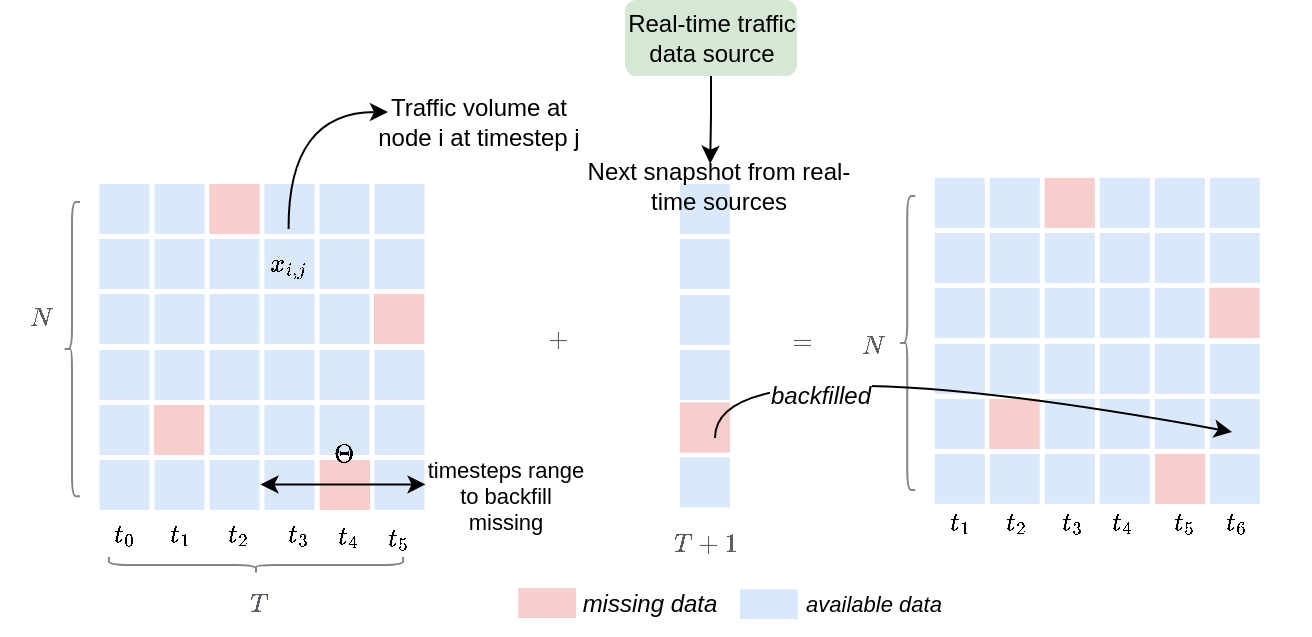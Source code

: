 <mxfile version="26.0.5">
  <diagram name="Page-1" id="YhezpF31wJ6bJmdl2Y2Z">
    <mxGraphModel dx="1425" dy="790" grid="1" gridSize="10" guides="1" tooltips="1" connect="1" arrows="1" fold="1" page="1" pageScale="1" pageWidth="850" pageHeight="1100" math="1" shadow="0">
      <root>
        <mxCell id="0" />
        <mxCell id="1" parent="0" />
        <mxCell id="zriHwzO1Br6Wtj0x9han-155" value="&lt;div&gt;&lt;font style=&quot;font-size: 12px;&quot;&gt;Traffic volume at &lt;/font&gt;&lt;/div&gt;&lt;font style=&quot;font-size: 12px;&quot;&gt;node i at timestep j&lt;/font&gt;" style="text;html=1;align=center;verticalAlign=middle;whiteSpace=wrap;rounded=0;fontSize=11;" parent="1" vertex="1">
          <mxGeometry x="170" y="60" width="147" height="30" as="geometry" />
        </mxCell>
        <mxCell id="zriHwzO1Br6Wtj0x9han-156" value="" style="html=1;verticalLabelPosition=bottom;labelBackgroundColor=#ffffff;verticalAlign=top;shadow=0;dashed=0;strokeWidth=1;shape=mxgraph.ios7ui.iconGrid;fillColor=#dae8fc;gridSize=3,3;strokeColor=#6c8ebf;fontSize=11;" parent="1" vertex="1">
          <mxGeometry x="53.75" y="106" width="80" height="80" as="geometry" />
        </mxCell>
        <mxCell id="zriHwzO1Br6Wtj0x9han-157" value="" style="html=1;verticalLabelPosition=bottom;labelBackgroundColor=#ffffff;verticalAlign=top;shadow=0;dashed=0;strokeWidth=1;shape=mxgraph.ios7ui.iconGrid;fillColor=#dae8fc;gridSize=3,3;strokeColor=#6c8ebf;fontSize=11;" parent="1" vertex="1">
          <mxGeometry x="136.25" y="106" width="80" height="80" as="geometry" />
        </mxCell>
        <mxCell id="zriHwzO1Br6Wtj0x9han-158" value="" style="curved=1;endArrow=classic;html=1;rounded=0;fontSize=11;" parent="1" edge="1" source="zriHwzO1Br6Wtj0x9han-161">
          <mxGeometry width="50" height="50" relative="1" as="geometry">
            <mxPoint x="148" y="120" as="sourcePoint" />
            <mxPoint x="198" y="70" as="targetPoint" />
            <Array as="points">
              <mxPoint x="148" y="70" />
            </Array>
          </mxGeometry>
        </mxCell>
        <mxCell id="zriHwzO1Br6Wtj0x9han-159" value="" style="html=1;verticalLabelPosition=bottom;labelBackgroundColor=#ffffff;verticalAlign=top;shadow=0;dashed=0;strokeWidth=1;shape=mxgraph.ios7ui.iconGrid;fillColor=#dae8fc;gridSize=3,3;strokeColor=#6c8ebf;fontSize=11;" parent="1" vertex="1">
          <mxGeometry x="53.75" y="189" width="80" height="80" as="geometry" />
        </mxCell>
        <mxCell id="zriHwzO1Br6Wtj0x9han-160" value="" style="html=1;verticalLabelPosition=bottom;labelBackgroundColor=#ffffff;verticalAlign=top;shadow=0;dashed=0;strokeWidth=1;shape=mxgraph.ios7ui.iconGrid;fillColor=#dae8fc;gridSize=3,3;strokeColor=#6c8ebf;fontSize=11;" parent="1" vertex="1">
          <mxGeometry x="136.25" y="189" width="80" height="80" as="geometry" />
        </mxCell>
        <mxCell id="zriHwzO1Br6Wtj0x9han-161" value="&lt;div&gt;$$x_{i,j}$$&lt;/div&gt;" style="text;html=1;align=center;verticalAlign=middle;whiteSpace=wrap;rounded=0;fillColor=none;fontSize=11;" parent="1" vertex="1">
          <mxGeometry x="124" y="128.5" width="48.75" height="35" as="geometry" />
        </mxCell>
        <mxCell id="zriHwzO1Br6Wtj0x9han-162" value="" style="whiteSpace=wrap;html=1;aspect=fixed;fillColor=#f8cecc;strokeColor=none;fontSize=11;" parent="1" vertex="1">
          <mxGeometry x="191" y="161" width="25" height="25" as="geometry" />
        </mxCell>
        <mxCell id="zriHwzO1Br6Wtj0x9han-163" value="" style="whiteSpace=wrap;html=1;aspect=fixed;fillColor=#f8cecc;strokeColor=none;fontSize=11;" parent="1" vertex="1">
          <mxGeometry x="81" y="216.5" width="25" height="25" as="geometry" />
        </mxCell>
        <mxCell id="zriHwzO1Br6Wtj0x9han-164" value="" style="whiteSpace=wrap;html=1;aspect=fixed;fillColor=#f8cecc;strokeColor=none;fontSize=11;" parent="1" vertex="1">
          <mxGeometry x="108.75" y="106" width="25" height="25" as="geometry" />
        </mxCell>
        <mxCell id="zriHwzO1Br6Wtj0x9han-165" value="" style="whiteSpace=wrap;html=1;aspect=fixed;fillColor=#f8cecc;strokeColor=none;fontSize=11;" parent="1" vertex="1">
          <mxGeometry x="164" y="244" width="25" height="25" as="geometry" />
        </mxCell>
        <mxCell id="zriHwzO1Br6Wtj0x9han-166" value="" style="endArrow=classic;startArrow=classic;html=1;rounded=0;jumpSize=3;fontSize=11;" parent="1" edge="1">
          <mxGeometry width="50" height="50" relative="1" as="geometry">
            <mxPoint x="134.25" y="256.21" as="sourcePoint" />
            <mxPoint x="216.75" y="256.21" as="targetPoint" />
          </mxGeometry>
        </mxCell>
        <mxCell id="zriHwzO1Br6Wtj0x9han-167" value="&lt;div&gt;$$\Theta$$&lt;/div&gt;" style="text;html=1;align=center;verticalAlign=middle;whiteSpace=wrap;rounded=0;fontSize=11;" parent="1" vertex="1">
          <mxGeometry x="141.5" y="226" width="68" height="30" as="geometry" />
        </mxCell>
        <mxCell id="zriHwzO1Br6Wtj0x9han-168" value="" style="whiteSpace=wrap;html=1;aspect=fixed;fillColor=#dae8fc;strokeColor=none;fontSize=11;" parent="1" vertex="1">
          <mxGeometry x="344" y="106" width="25" height="25" as="geometry" />
        </mxCell>
        <mxCell id="zriHwzO1Br6Wtj0x9han-169" value="" style="whiteSpace=wrap;html=1;aspect=fixed;fillColor=#dae8fc;strokeColor=none;fontSize=11;" parent="1" vertex="1">
          <mxGeometry x="344" y="133.5" width="25" height="25" as="geometry" />
        </mxCell>
        <mxCell id="zriHwzO1Br6Wtj0x9han-170" value="" style="whiteSpace=wrap;html=1;aspect=fixed;fillColor=#dae8fc;strokeColor=none;fontSize=11;" parent="1" vertex="1">
          <mxGeometry x="344" y="161.5" width="25" height="25" as="geometry" />
        </mxCell>
        <mxCell id="zriHwzO1Br6Wtj0x9han-171" value="" style="whiteSpace=wrap;html=1;aspect=fixed;fillColor=#dae8fc;strokeColor=none;fontSize=11;" parent="1" vertex="1">
          <mxGeometry x="344" y="189" width="25" height="25" as="geometry" />
        </mxCell>
        <mxCell id="zriHwzO1Br6Wtj0x9han-172" value="" style="whiteSpace=wrap;html=1;aspect=fixed;fillColor=#f8cecc;strokeColor=none;fontSize=11;" parent="1" vertex="1">
          <mxGeometry x="344" y="215.25" width="25" height="25" as="geometry" />
        </mxCell>
        <mxCell id="zriHwzO1Br6Wtj0x9han-173" value="" style="whiteSpace=wrap;html=1;aspect=fixed;fillColor=#dae8fc;strokeColor=none;fontSize=11;" parent="1" vertex="1">
          <mxGeometry x="344" y="242.75" width="25" height="25" as="geometry" />
        </mxCell>
        <mxCell id="zriHwzO1Br6Wtj0x9han-174" value="&lt;font color=&quot;#5e5e5e&quot;&gt;$$T+1$$&lt;/font&gt;" style="text;html=1;align=center;verticalAlign=middle;whiteSpace=wrap;rounded=0;rotation=0;fontSize=11;" parent="1" vertex="1">
          <mxGeometry x="335.5" y="244" width="42" height="83.05" as="geometry" />
        </mxCell>
        <mxCell id="zriHwzO1Br6Wtj0x9han-175" value="&lt;font style=&quot;font-size: 12px;&quot;&gt;Next snapshot from real-time sources&lt;br&gt;&lt;/font&gt;" style="text;html=1;align=center;verticalAlign=middle;whiteSpace=wrap;rounded=0;fontSize=11;" parent="1" vertex="1">
          <mxGeometry x="290" y="92" width="147" height="30" as="geometry" />
        </mxCell>
        <mxCell id="zriHwzO1Br6Wtj0x9han-176" value="&lt;font color=&quot;#5e5e5e&quot;&gt;$$+$$&lt;/font&gt;" style="text;html=1;align=center;verticalAlign=middle;whiteSpace=wrap;rounded=0;rotation=0;fontSize=11;" parent="1" vertex="1">
          <mxGeometry x="262" y="142.95" width="42" height="83.05" as="geometry" />
        </mxCell>
        <mxCell id="zriHwzO1Br6Wtj0x9han-177" value="" style="shape=curlyBracket;whiteSpace=wrap;html=1;rounded=1;labelPosition=left;verticalLabelPosition=middle;align=right;verticalAlign=middle;fillColor=#f5f5f5;strokeColor=#666666;rotation=-360;fontColor=#333333;opacity=80;fontSize=11;" parent="1" vertex="1">
          <mxGeometry x="453.63" y="111.94" width="8" height="147.11" as="geometry" />
        </mxCell>
        <mxCell id="zriHwzO1Br6Wtj0x9han-178" value="&lt;font color=&quot;#5e5e5e&quot;&gt;$$N$$&lt;/font&gt;" style="text;html=1;align=center;verticalAlign=middle;whiteSpace=wrap;rounded=0;rotation=0;fontSize=11;" parent="1" vertex="1">
          <mxGeometry x="419.63" y="145.94" width="42" height="83.05" as="geometry" />
        </mxCell>
        <mxCell id="zriHwzO1Br6Wtj0x9han-179" value="" style="html=1;verticalLabelPosition=bottom;labelBackgroundColor=#ffffff;verticalAlign=top;shadow=0;dashed=0;strokeWidth=1;shape=mxgraph.ios7ui.iconGrid;fillColor=#dae8fc;gridSize=3,3;strokeColor=#6c8ebf;fontSize=11;" parent="1" vertex="1">
          <mxGeometry x="471.38" y="102.94" width="80" height="80" as="geometry" />
        </mxCell>
        <mxCell id="zriHwzO1Br6Wtj0x9han-180" value="" style="html=1;verticalLabelPosition=bottom;labelBackgroundColor=#ffffff;verticalAlign=top;shadow=0;dashed=0;strokeWidth=1;shape=mxgraph.ios7ui.iconGrid;fillColor=#dae8fc;gridSize=3,3;strokeColor=#6c8ebf;fontSize=11;" parent="1" vertex="1">
          <mxGeometry x="553.88" y="102.94" width="80" height="80" as="geometry" />
        </mxCell>
        <mxCell id="zriHwzO1Br6Wtj0x9han-181" value="" style="html=1;verticalLabelPosition=bottom;labelBackgroundColor=#ffffff;verticalAlign=top;shadow=0;dashed=0;strokeWidth=1;shape=mxgraph.ios7ui.iconGrid;fillColor=#dae8fc;gridSize=3,3;strokeColor=#6c8ebf;fontSize=11;" parent="1" vertex="1">
          <mxGeometry x="471.38" y="185.94" width="80" height="80" as="geometry" />
        </mxCell>
        <mxCell id="zriHwzO1Br6Wtj0x9han-182" value="" style="html=1;verticalLabelPosition=bottom;labelBackgroundColor=#ffffff;verticalAlign=top;shadow=0;dashed=0;strokeWidth=1;shape=mxgraph.ios7ui.iconGrid;fillColor=#dae8fc;gridSize=3,3;strokeColor=#6c8ebf;fontSize=11;" parent="1" vertex="1">
          <mxGeometry x="553.88" y="185.94" width="80" height="80" as="geometry" />
        </mxCell>
        <mxCell id="zriHwzO1Br6Wtj0x9han-183" value="" style="whiteSpace=wrap;html=1;aspect=fixed;fillColor=#f8cecc;strokeColor=none;fontSize=11;" parent="1" vertex="1">
          <mxGeometry x="608.63" y="157.94" width="25" height="25" as="geometry" />
        </mxCell>
        <mxCell id="zriHwzO1Br6Wtj0x9han-184" value="" style="whiteSpace=wrap;html=1;aspect=fixed;fillColor=#f8cecc;strokeColor=none;fontSize=11;" parent="1" vertex="1">
          <mxGeometry x="498.63" y="213.44" width="25" height="25" as="geometry" />
        </mxCell>
        <mxCell id="zriHwzO1Br6Wtj0x9han-185" value="" style="whiteSpace=wrap;html=1;aspect=fixed;fillColor=#f8cecc;strokeColor=none;fontSize=11;" parent="1" vertex="1">
          <mxGeometry x="526.38" y="102.94" width="25" height="25" as="geometry" />
        </mxCell>
        <mxCell id="zriHwzO1Br6Wtj0x9han-186" value="" style="whiteSpace=wrap;html=1;aspect=fixed;fillColor=#f8cecc;strokeColor=none;fontSize=11;" parent="1" vertex="1">
          <mxGeometry x="581.63" y="240.94" width="25" height="25" as="geometry" />
        </mxCell>
        <mxCell id="zriHwzO1Br6Wtj0x9han-187" value="&lt;font color=&quot;#5e5e5e&quot;&gt;$$=$$&lt;/font&gt;" style="text;html=1;align=center;verticalAlign=middle;whiteSpace=wrap;rounded=0;rotation=0;fontSize=11;" parent="1" vertex="1">
          <mxGeometry x="384" y="143.97" width="42" height="83.05" as="geometry" />
        </mxCell>
        <mxCell id="zriHwzO1Br6Wtj0x9han-188" value="" style="curved=1;endArrow=classic;html=1;rounded=0;fontSize=11;" parent="1" edge="1">
          <mxGeometry width="50" height="50" relative="1" as="geometry">
            <mxPoint x="361.5" y="232.94" as="sourcePoint" />
            <mxPoint x="620" y="230" as="targetPoint" />
            <Array as="points">
              <mxPoint x="361.5" y="182.94" />
            </Array>
          </mxGeometry>
        </mxCell>
        <mxCell id="zriHwzO1Br6Wtj0x9han-189" value="&lt;font style=&quot;font-size: 12px;&quot;&gt;&lt;i&gt;backfilled  &lt;br&gt;&lt;/i&gt;&lt;/font&gt;" style="edgeLabel;html=1;align=center;verticalAlign=middle;resizable=0;points=[];fontSize=11;" parent="zriHwzO1Br6Wtj0x9han-188" vertex="1" connectable="0">
          <mxGeometry x="-0.083" y="-11" relative="1" as="geometry">
            <mxPoint x="-38" y="1" as="offset" />
          </mxGeometry>
        </mxCell>
        <mxCell id="zriHwzO1Br6Wtj0x9han-190" value="&lt;font&gt;$$t_2$$&lt;/font&gt;" style="text;html=1;align=center;verticalAlign=middle;whiteSpace=wrap;rounded=0;fontSize=11;" parent="1" vertex="1">
          <mxGeometry x="86" y="266.13" width="74" height="29" as="geometry" />
        </mxCell>
        <mxCell id="zriHwzO1Br6Wtj0x9han-191" value="&lt;div&gt;&lt;font&gt;$$t_3$$&lt;/font&gt;&lt;/div&gt;" style="text;html=1;align=center;verticalAlign=middle;whiteSpace=wrap;rounded=0;fontSize=11;" parent="1" vertex="1">
          <mxGeometry x="116" y="266.13" width="74" height="29" as="geometry" />
        </mxCell>
        <mxCell id="zriHwzO1Br6Wtj0x9han-192" value="&lt;div&gt;&lt;font&gt;$$t_4$$&lt;/font&gt;&lt;/div&gt;" style="text;html=1;align=center;verticalAlign=middle;whiteSpace=wrap;rounded=0;fontSize=11;" parent="1" vertex="1">
          <mxGeometry x="141" y="267.13" width="74" height="29" as="geometry" />
        </mxCell>
        <mxCell id="zriHwzO1Br6Wtj0x9han-193" value="&lt;div&gt;&lt;font&gt;$$t_5$$&lt;/font&gt;&lt;/div&gt;" style="text;html=1;align=center;verticalAlign=middle;whiteSpace=wrap;rounded=0;fontSize=11;" parent="1" vertex="1">
          <mxGeometry x="166" y="268.13" width="74" height="29" as="geometry" />
        </mxCell>
        <mxCell id="zriHwzO1Br6Wtj0x9han-194" value="&lt;font&gt;$$t_1$$&lt;/font&gt;" style="text;html=1;align=center;verticalAlign=middle;whiteSpace=wrap;rounded=0;fontSize=11;" parent="1" vertex="1">
          <mxGeometry x="453.63" y="260.13" width="60" height="30" as="geometry" />
        </mxCell>
        <mxCell id="zriHwzO1Br6Wtj0x9han-195" value="&lt;font&gt;$$t_2$$&lt;/font&gt;" style="text;html=1;align=center;verticalAlign=middle;whiteSpace=wrap;rounded=0;fontSize=11;" parent="1" vertex="1">
          <mxGeometry x="474.63" y="260.63" width="74" height="29" as="geometry" />
        </mxCell>
        <mxCell id="zriHwzO1Br6Wtj0x9han-196" value="&lt;div&gt;&lt;font&gt;$$t_3$$&lt;/font&gt;&lt;/div&gt;" style="text;html=1;align=center;verticalAlign=middle;whiteSpace=wrap;rounded=0;fontSize=11;" parent="1" vertex="1">
          <mxGeometry x="503.01" y="260.13" width="74" height="29" as="geometry" />
        </mxCell>
        <mxCell id="zriHwzO1Br6Wtj0x9han-197" value="&lt;div&gt;&lt;font&gt;$$t_4$$&lt;/font&gt;&lt;/div&gt;" style="text;html=1;align=center;verticalAlign=middle;whiteSpace=wrap;rounded=0;fontSize=11;" parent="1" vertex="1">
          <mxGeometry x="528" y="260.13" width="74" height="29" as="geometry" />
        </mxCell>
        <mxCell id="zriHwzO1Br6Wtj0x9han-198" value="&lt;div&gt;&lt;font&gt;$$t_5$$&lt;/font&gt;&lt;/div&gt;" style="text;html=1;align=center;verticalAlign=middle;whiteSpace=wrap;rounded=0;fontSize=11;" parent="1" vertex="1">
          <mxGeometry x="559" y="260.13" width="74" height="29" as="geometry" />
        </mxCell>
        <mxCell id="zriHwzO1Br6Wtj0x9han-199" value="&lt;div&gt;&lt;font&gt;$$t_6$$&lt;/font&gt;&lt;/div&gt;" style="text;html=1;align=center;verticalAlign=middle;whiteSpace=wrap;rounded=0;fontSize=11;" parent="1" vertex="1">
          <mxGeometry x="585" y="260.13" width="74" height="29" as="geometry" />
        </mxCell>
        <mxCell id="zriHwzO1Br6Wtj0x9han-200" style="edgeStyle=orthogonalEdgeStyle;rounded=0;orthogonalLoop=1;jettySize=auto;html=1;entryX=0.47;entryY=0.129;entryDx=0;entryDy=0;entryPerimeter=0;fontSize=11;" parent="1" source="zriHwzO1Br6Wtj0x9han-201" target="zriHwzO1Br6Wtj0x9han-175" edge="1">
          <mxGeometry relative="1" as="geometry">
            <mxPoint x="356.5" y="50" as="targetPoint" />
          </mxGeometry>
        </mxCell>
        <mxCell id="zriHwzO1Br6Wtj0x9han-201" value="&lt;font style=&quot;font-size: 12px;&quot;&gt;Real-time traffic data source&lt;br&gt;&lt;/font&gt;" style="rounded=1;whiteSpace=wrap;html=1;fillColor=#d5e8d4;strokeColor=none;fontSize=11;" parent="1" vertex="1">
          <mxGeometry x="316.5" y="14" width="86" height="38" as="geometry" />
        </mxCell>
        <mxCell id="zriHwzO1Br6Wtj0x9han-151" value="" style="shape=curlyBracket;whiteSpace=wrap;html=1;rounded=1;labelPosition=left;verticalLabelPosition=middle;align=right;verticalAlign=middle;fillColor=#f5f5f5;strokeColor=#666666;rotation=-360;fontColor=#333333;opacity=80;fontSize=11;" parent="1" vertex="1">
          <mxGeometry x="36" y="115" width="8" height="147.11" as="geometry" />
        </mxCell>
        <mxCell id="zriHwzO1Br6Wtj0x9han-152" value="&lt;font color=&quot;#5e5e5e&quot;&gt;$$N$$&lt;/font&gt;" style="text;html=1;align=center;verticalAlign=middle;whiteSpace=wrap;rounded=0;rotation=0;fontSize=11;" parent="1" vertex="1">
          <mxGeometry x="4" y="131" width="42" height="83.05" as="geometry" />
        </mxCell>
        <mxCell id="zriHwzO1Br6Wtj0x9han-153" value="&lt;font&gt;$$t_0$$&lt;/font&gt;" style="text;html=1;align=center;verticalAlign=middle;whiteSpace=wrap;rounded=0;fontSize=11;" parent="1" vertex="1">
          <mxGeometry x="36" y="266.13" width="60" height="30" as="geometry" />
        </mxCell>
        <mxCell id="zriHwzO1Br6Wtj0x9han-154" value="&lt;font&gt;$$t_1$$&lt;/font&gt;" style="text;html=1;align=center;verticalAlign=middle;whiteSpace=wrap;rounded=0;fontSize=11;" parent="1" vertex="1">
          <mxGeometry x="64" y="266.13" width="60" height="30" as="geometry" />
        </mxCell>
        <mxCell id="zriHwzO1Br6Wtj0x9han-143" value="" style="shape=curlyBracket;whiteSpace=wrap;html=1;rounded=1;labelPosition=left;verticalLabelPosition=middle;align=right;verticalAlign=middle;fillColor=#f5f5f5;strokeColor=#666666;rotation=-90;fontColor=#333333;opacity=80;fontSize=11;" parent="1" vertex="1">
          <mxGeometry x="128" y="223.002" width="8" height="147.11" as="geometry" />
        </mxCell>
        <mxCell id="zriHwzO1Br6Wtj0x9han-145" value="" style="whiteSpace=wrap;html=1;aspect=fixed;fillColor=#f8cecc;strokeColor=none;fontSize=11;" parent="1" vertex="1">
          <mxGeometry x="263.09" y="308.09" width="28.91" height="14.91" as="geometry" />
        </mxCell>
        <mxCell id="zriHwzO1Br6Wtj0x9han-146" value="" style="whiteSpace=wrap;html=1;aspect=fixed;fillColor=#dae8fc;strokeColor=none;fontSize=11;" parent="1" vertex="1">
          <mxGeometry x="374" y="308.63" width="28.91" height="14.91" as="geometry" />
        </mxCell>
        <mxCell id="zriHwzO1Br6Wtj0x9han-147" value="&lt;font&gt;&lt;i&gt;available data&lt;br&gt;&lt;/i&gt;&lt;/font&gt;" style="text;html=1;align=center;verticalAlign=middle;whiteSpace=wrap;rounded=0;fontSize=11;" parent="1" vertex="1">
          <mxGeometry x="403.91" y="301.09" width="74" height="30" as="geometry" />
        </mxCell>
        <mxCell id="zriHwzO1Br6Wtj0x9han-148" value="&lt;font style=&quot;font-size: 12px;&quot;&gt;&lt;i&gt;missing data&lt;br&gt;&lt;/i&gt;&lt;/font&gt;" style="text;html=1;align=center;verticalAlign=middle;whiteSpace=wrap;rounded=0;fontSize=11;" parent="1" vertex="1">
          <mxGeometry x="292" y="301.09" width="74" height="30" as="geometry" />
        </mxCell>
        <mxCell id="zriHwzO1Br6Wtj0x9han-149" value="&lt;font&gt;timesteps range to backfill missing&lt;/font&gt;" style="text;html=1;align=center;verticalAlign=middle;whiteSpace=wrap;rounded=0;fontSize=11;" parent="1" vertex="1">
          <mxGeometry x="215" y="247" width="84" height="30" as="geometry" />
        </mxCell>
        <mxCell id="XUJiECWB4QVf_dTVBmZX-5" value="&lt;font style=&quot;color: light-dark(rgb(94, 92, 100), rgb(237, 237, 237));&quot;&gt;$$T$$&lt;/font&gt;" style="text;html=1;align=center;verticalAlign=middle;whiteSpace=wrap;rounded=0;fontSize=11;" parent="1" vertex="1">
          <mxGeometry x="104" y="301" width="60" height="30" as="geometry" />
        </mxCell>
      </root>
    </mxGraphModel>
  </diagram>
</mxfile>

